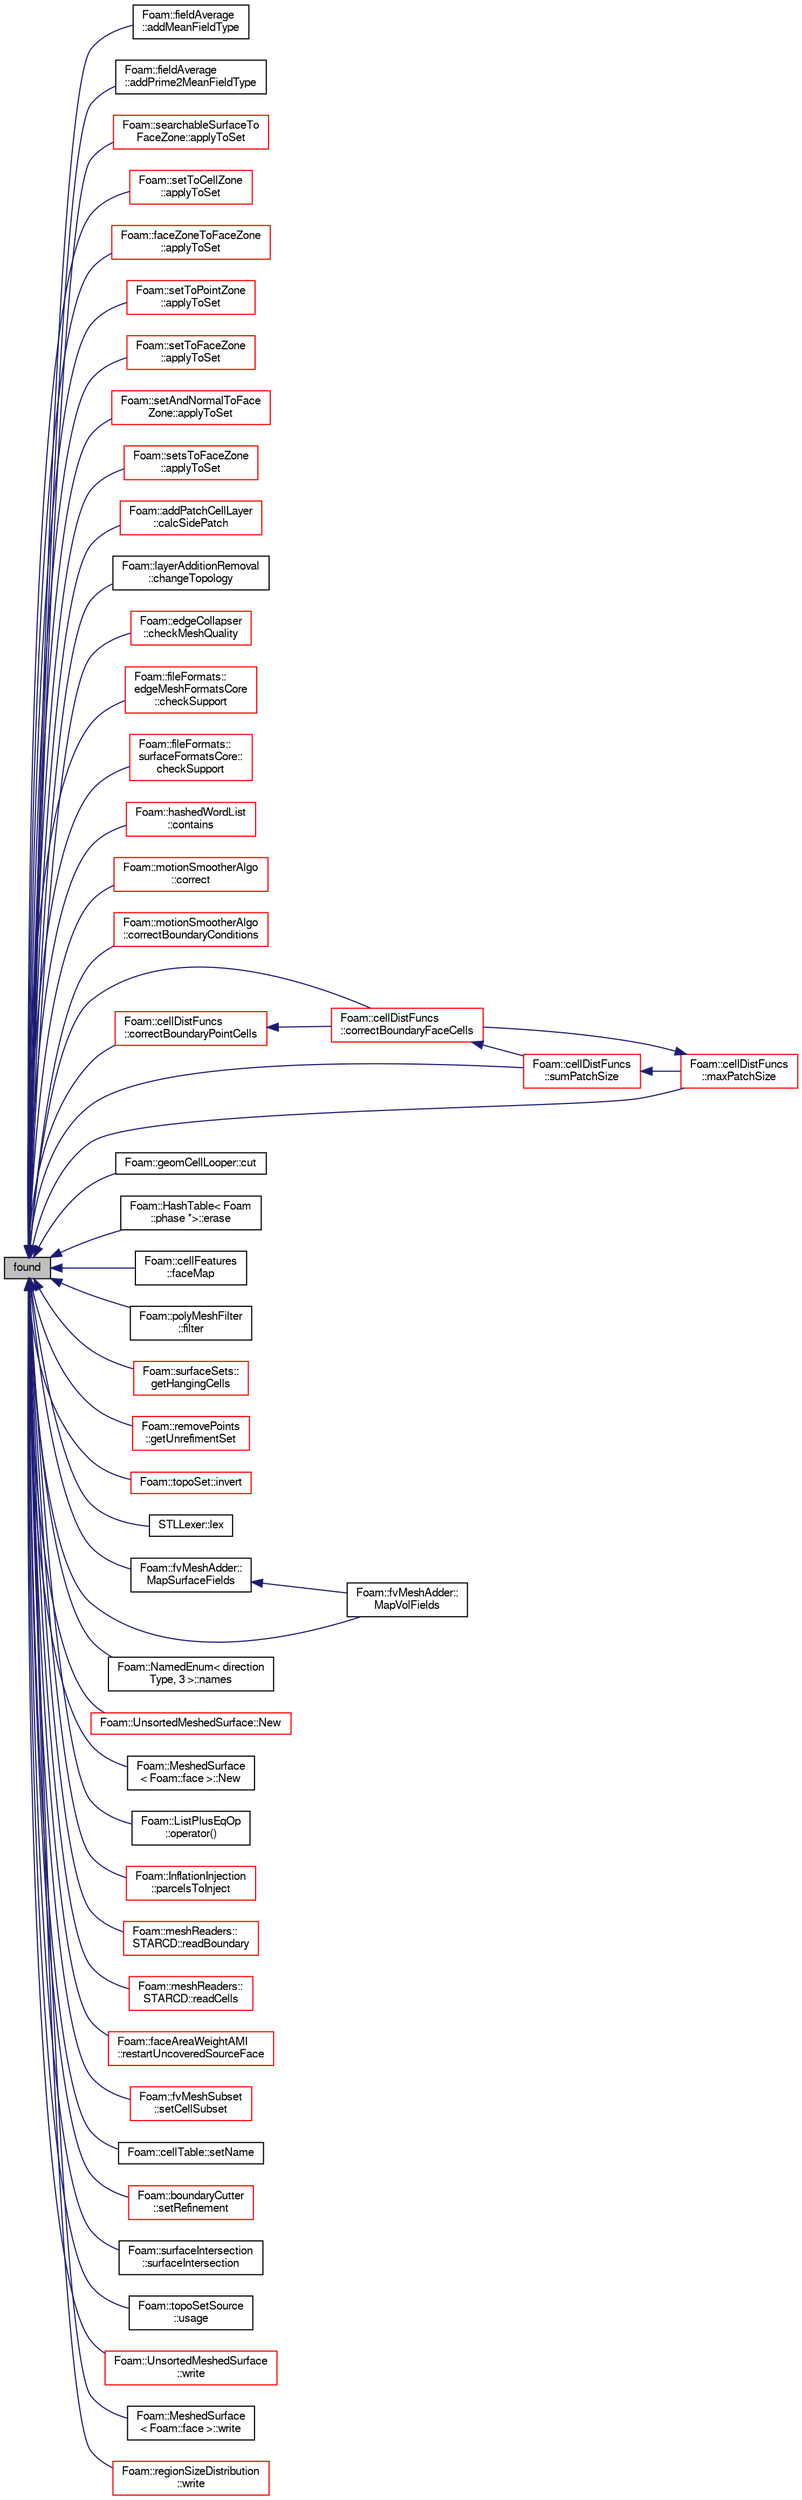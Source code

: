 digraph "found"
{
  bgcolor="transparent";
  edge [fontname="FreeSans",fontsize="10",labelfontname="FreeSans",labelfontsize="10"];
  node [fontname="FreeSans",fontsize="10",shape=record];
  rankdir="LR";
  Node562 [label="found",height=0.2,width=0.4,color="black", fillcolor="grey75", style="filled", fontcolor="black"];
  Node562 -> Node563 [dir="back",color="midnightblue",fontsize="10",style="solid",fontname="FreeSans"];
  Node563 [label="Foam::fieldAverage\l::addMeanFieldType",height=0.2,width=0.4,color="black",URL="$a28706.html#a7db677ab6b4a94ae86c52cd30842e67e",tooltip="Add mean average field to database. "];
  Node562 -> Node564 [dir="back",color="midnightblue",fontsize="10",style="solid",fontname="FreeSans"];
  Node564 [label="Foam::fieldAverage\l::addPrime2MeanFieldType",height=0.2,width=0.4,color="black",URL="$a28706.html#a8c94249fbeb052e0e633dadea6ced190",tooltip="Add prime-squared average field to database. "];
  Node562 -> Node565 [dir="back",color="midnightblue",fontsize="10",style="solid",fontname="FreeSans"];
  Node565 [label="Foam::searchableSurfaceTo\lFaceZone::applyToSet",height=0.2,width=0.4,color="red",URL="$a25386.html#a2d6074569c50892cef0d0f02422c89d1"];
  Node562 -> Node568 [dir="back",color="midnightblue",fontsize="10",style="solid",fontname="FreeSans"];
  Node568 [label="Foam::setToCellZone\l::applyToSet",height=0.2,width=0.4,color="red",URL="$a25338.html#a2d6074569c50892cef0d0f02422c89d1"];
  Node562 -> Node571 [dir="back",color="midnightblue",fontsize="10",style="solid",fontname="FreeSans"];
  Node571 [label="Foam::faceZoneToFaceZone\l::applyToSet",height=0.2,width=0.4,color="red",URL="$a25382.html#a2d6074569c50892cef0d0f02422c89d1"];
  Node562 -> Node574 [dir="back",color="midnightblue",fontsize="10",style="solid",fontname="FreeSans"];
  Node574 [label="Foam::setToPointZone\l::applyToSet",height=0.2,width=0.4,color="red",URL="$a25434.html#a2d6074569c50892cef0d0f02422c89d1"];
  Node562 -> Node577 [dir="back",color="midnightblue",fontsize="10",style="solid",fontname="FreeSans"];
  Node577 [label="Foam::setToFaceZone\l::applyToSet",height=0.2,width=0.4,color="red",URL="$a25398.html#a2d6074569c50892cef0d0f02422c89d1"];
  Node562 -> Node580 [dir="back",color="midnightblue",fontsize="10",style="solid",fontname="FreeSans"];
  Node580 [label="Foam::setAndNormalToFace\lZone::applyToSet",height=0.2,width=0.4,color="red",URL="$a25390.html#a2d6074569c50892cef0d0f02422c89d1"];
  Node562 -> Node583 [dir="back",color="midnightblue",fontsize="10",style="solid",fontname="FreeSans"];
  Node583 [label="Foam::setsToFaceZone\l::applyToSet",height=0.2,width=0.4,color="red",URL="$a25394.html#a2d6074569c50892cef0d0f02422c89d1"];
  Node562 -> Node586 [dir="back",color="midnightblue",fontsize="10",style="solid",fontname="FreeSans"];
  Node586 [label="Foam::addPatchCellLayer\l::calcSidePatch",height=0.2,width=0.4,color="red",URL="$a21626.html#a25346f181e6f56df9a1839ff94eea581",tooltip="Boundary edges get extruded into boundary faces. Determine patch. "];
  Node562 -> Node594 [dir="back",color="midnightblue",fontsize="10",style="solid",fontname="FreeSans"];
  Node594 [label="Foam::layerAdditionRemoval\l::changeTopology",height=0.2,width=0.4,color="black",URL="$a21462.html#a837dedbb253fe1b4140e2fc1112e95e9",tooltip="Check for topology change. "];
  Node562 -> Node595 [dir="back",color="midnightblue",fontsize="10",style="solid",fontname="FreeSans"];
  Node595 [label="Foam::edgeCollapser\l::checkMeshQuality",height=0.2,width=0.4,color="red",URL="$a21642.html#a05c592dbdbe3fcc0728c2595750b5982",tooltip="Check mesh and mark points on faces in error. "];
  Node562 -> Node599 [dir="back",color="midnightblue",fontsize="10",style="solid",fontname="FreeSans"];
  Node599 [label="Foam::fileFormats::\ledgeMeshFormatsCore\l::checkSupport",height=0.2,width=0.4,color="red",URL="$a21762.html#adc9c27fa793257f88a57c1a24e3a7dfd"];
  Node562 -> Node603 [dir="back",color="midnightblue",fontsize="10",style="solid",fontname="FreeSans"];
  Node603 [label="Foam::fileFormats::\lsurfaceFormatsCore::\lcheckSupport",height=0.2,width=0.4,color="red",URL="$a29654.html#adc9c27fa793257f88a57c1a24e3a7dfd"];
  Node562 -> Node607 [dir="back",color="midnightblue",fontsize="10",style="solid",fontname="FreeSans"];
  Node607 [label="Foam::hashedWordList\l::contains",height=0.2,width=0.4,color="red",URL="$a28242.html#a090be6ca18eaf98b1ff50b8af857270f",tooltip="Does the list contain the specified name. "];
  Node562 -> Node647 [dir="back",color="midnightblue",fontsize="10",style="solid",fontname="FreeSans"];
  Node647 [label="Foam::motionSmootherAlgo\l::correct",height=0.2,width=0.4,color="red",URL="$a21550.html#a3ae44b28050c3aa494c1d8e18cf618c1",tooltip="Take over existing mesh position. "];
  Node562 -> Node660 [dir="back",color="midnightblue",fontsize="10",style="solid",fontname="FreeSans"];
  Node660 [label="Foam::motionSmootherAlgo\l::correctBoundaryConditions",height=0.2,width=0.4,color="red",URL="$a21550.html#ad66a47297ee6c37c7c84b8743c5441ea",tooltip="Special correctBoundaryConditions which evaluates fixedValue. "];
  Node562 -> Node664 [dir="back",color="midnightblue",fontsize="10",style="solid",fontname="FreeSans"];
  Node664 [label="Foam::cellDistFuncs\l::correctBoundaryFaceCells",height=0.2,width=0.4,color="red",URL="$a24958.html#a41c7905c77a33266536507702e329e13",tooltip="Correct all cells connected to boundary (via face). Sets values in. "];
  Node664 -> Node673 [dir="back",color="midnightblue",fontsize="10",style="solid",fontname="FreeSans"];
  Node673 [label="Foam::cellDistFuncs\l::sumPatchSize",height=0.2,width=0.4,color="red",URL="$a24958.html#a1368fbba0d932ccedb4b2a8e41b9791c",tooltip="Sum of patch sizes (out of supplied subset of patches). "];
  Node673 -> Node670 [dir="back",color="midnightblue",fontsize="10",style="solid",fontname="FreeSans"];
  Node670 [label="Foam::cellDistFuncs\l::maxPatchSize",height=0.2,width=0.4,color="red",URL="$a24958.html#a0161218fe2eda8d48db7b5b5091c974f",tooltip="Size of largest patch (out of supplied subset of patches) "];
  Node670 -> Node664 [dir="back",color="midnightblue",fontsize="10",style="solid",fontname="FreeSans"];
  Node562 -> Node668 [dir="back",color="midnightblue",fontsize="10",style="solid",fontname="FreeSans"];
  Node668 [label="Foam::cellDistFuncs\l::correctBoundaryPointCells",height=0.2,width=0.4,color="red",URL="$a24958.html#ae4ed6e24a4dba014836260aece8f8ead",tooltip="Correct all cells connected to wall (via point). Sets values in. "];
  Node668 -> Node664 [dir="back",color="midnightblue",fontsize="10",style="solid",fontname="FreeSans"];
  Node562 -> Node674 [dir="back",color="midnightblue",fontsize="10",style="solid",fontname="FreeSans"];
  Node674 [label="Foam::geomCellLooper::cut",height=0.2,width=0.4,color="black",URL="$a21474.html#a993c7c95766fcf44b50607ec8701d577",tooltip="Same but now also base point of cut provided (instead of always. "];
  Node562 -> Node675 [dir="back",color="midnightblue",fontsize="10",style="solid",fontname="FreeSans"];
  Node675 [label="Foam::HashTable\< Foam\l::phase *\>::erase",height=0.2,width=0.4,color="black",URL="$a25702.html#a3444d45916d6bb0e21b2b8d969183329"];
  Node562 -> Node676 [dir="back",color="midnightblue",fontsize="10",style="solid",fontname="FreeSans"];
  Node676 [label="Foam::cellFeatures\l::faceMap",height=0.2,width=0.4,color="black",URL="$a24978.html#a5fba4fc849474bc2b292dec8a1d630dc",tooltip="New to old faceMap. Guaranteed to be shrunk. "];
  Node562 -> Node677 [dir="back",color="midnightblue",fontsize="10",style="solid",fontname="FreeSans"];
  Node677 [label="Foam::polyMeshFilter\l::filter",height=0.2,width=0.4,color="black",URL="$a21598.html#affe97b99041b1eddbb84464aff9f560d",tooltip="Filter all faces that are in the face set. "];
  Node562 -> Node678 [dir="back",color="midnightblue",fontsize="10",style="solid",fontname="FreeSans"];
  Node678 [label="Foam::surfaceSets::\lgetHangingCells",height=0.2,width=0.4,color="red",URL="$a25478.html#a132f4892a58ea8f9478b78c38c9747d7",tooltip="Get cells using points on &#39;outside&#39; only. "];
  Node562 -> Node680 [dir="back",color="midnightblue",fontsize="10",style="solid",fontname="FreeSans"];
  Node680 [label="Foam::removePoints\l::getUnrefimentSet",height=0.2,width=0.4,color="red",URL="$a21722.html#afdfc17d52782dd8fc76db118ce9c74e0",tooltip="Given set of faces to restore calculates a consistent set of. "];
  Node562 -> Node686 [dir="back",color="midnightblue",fontsize="10",style="solid",fontname="FreeSans"];
  Node686 [label="Foam::topoSet::invert",height=0.2,width=0.4,color="red",URL="$a25462.html#a35fb7dbde3f7be406451bf0a8eb57d2e",tooltip="Invert contents. (insert all members 0..maxLen-1 which were not in. "];
  Node562 -> Node688 [dir="back",color="midnightblue",fontsize="10",style="solid",fontname="FreeSans"];
  Node688 [label="STLLexer::lex",height=0.2,width=0.4,color="black",URL="$a30554.html#a9f1ef5611aceec492693861ea0d7d58e",tooltip="The lexer function itself. "];
  Node562 -> Node689 [dir="back",color="midnightblue",fontsize="10",style="solid",fontname="FreeSans"];
  Node689 [label="Foam::fvMeshAdder::\lMapSurfaceFields",height=0.2,width=0.4,color="black",URL="$a21450.html#ac922e4c0c5c9f6ad9cca372ef61c0da5",tooltip="Map all surfaceFields of Type. "];
  Node689 -> Node690 [dir="back",color="midnightblue",fontsize="10",style="solid",fontname="FreeSans"];
  Node690 [label="Foam::fvMeshAdder::\lMapVolFields",height=0.2,width=0.4,color="black",URL="$a21450.html#a46a9dc762edc65a8de2d5f8e47dca058",tooltip="Map all volFields of Type. "];
  Node562 -> Node690 [dir="back",color="midnightblue",fontsize="10",style="solid",fontname="FreeSans"];
  Node562 -> Node670 [dir="back",color="midnightblue",fontsize="10",style="solid",fontname="FreeSans"];
  Node562 -> Node691 [dir="back",color="midnightblue",fontsize="10",style="solid",fontname="FreeSans"];
  Node691 [label="Foam::NamedEnum\< direction\lType, 3 \>::names",height=0.2,width=0.4,color="black",URL="$a25998.html#a7350da3a0edd92cd11e6c479c9967dc8"];
  Node562 -> Node692 [dir="back",color="midnightblue",fontsize="10",style="solid",fontname="FreeSans"];
  Node692 [label="Foam::UnsortedMeshedSurface::New",height=0.2,width=0.4,color="red",URL="$a29574.html#a0d107d720a05dc2039013b162e3571a6",tooltip="Select constructed from filename (explicit extension) "];
  Node562 -> Node700 [dir="back",color="midnightblue",fontsize="10",style="solid",fontname="FreeSans"];
  Node700 [label="Foam::MeshedSurface\l\< Foam::face \>::New",height=0.2,width=0.4,color="black",URL="$a29566.html#ac060d7da1f1fc950f8c3cc70c621bbc3",tooltip="Select constructed from filename (explicit extension) "];
  Node562 -> Node701 [dir="back",color="midnightblue",fontsize="10",style="solid",fontname="FreeSans"];
  Node701 [label="Foam::ListPlusEqOp\l::operator()",height=0.2,width=0.4,color="black",URL="$a28762.html#a33f59e84c60f75110e784d87fe239ad9"];
  Node562 -> Node702 [dir="back",color="midnightblue",fontsize="10",style="solid",fontname="FreeSans"];
  Node702 [label="Foam::InflationInjection\l::parcelsToInject",height=0.2,width=0.4,color="red",URL="$a24070.html#a4c4730db6620caeb697dfb15e7ed265a",tooltip="Number of parcels to introduce relative to SOI. "];
  Node562 -> Node705 [dir="back",color="midnightblue",fontsize="10",style="solid",fontname="FreeSans"];
  Node705 [label="Foam::meshReaders::\lSTARCD::readBoundary",height=0.2,width=0.4,color="red",URL="$a21334.html#aaa5ec51e2b805018e53dda083fdaf762",tooltip="Read boundary (cell/face) definitions. "];
  Node562 -> Node707 [dir="back",color="midnightblue",fontsize="10",style="solid",fontname="FreeSans"];
  Node707 [label="Foam::meshReaders::\lSTARCD::readCells",height=0.2,width=0.4,color="red",URL="$a21334.html#ac92ac489841efbc9ad374e345bdb2cc2",tooltip="Read cell connectivities from file. "];
  Node562 -> Node708 [dir="back",color="midnightblue",fontsize="10",style="solid",fontname="FreeSans"];
  Node708 [label="Foam::faceAreaWeightAMI\l::restartUncoveredSourceFace",height=0.2,width=0.4,color="red",URL="$a24878.html#ab8d201787596bb305b4f7fa6b0042fec",tooltip="Attempt to re-evaluate source faces that have not been included. "];
  Node562 -> Node713 [dir="back",color="midnightblue",fontsize="10",style="solid",fontname="FreeSans"];
  Node713 [label="Foam::fvMeshSubset\l::setCellSubset",height=0.2,width=0.4,color="red",URL="$a22790.html#a7007bf1daafcf75caa93fdb67143236e",tooltip="Set the subset. Create \"oldInternalFaces\" patch for exposed. "];
  Node562 -> Node715 [dir="back",color="midnightblue",fontsize="10",style="solid",fontname="FreeSans"];
  Node715 [label="Foam::cellTable::setName",height=0.2,width=0.4,color="black",URL="$a21342.html#a5fcf233734543b6d5859d9e23ba94755",tooltip="Assign default name if not already set. "];
  Node562 -> Node716 [dir="back",color="midnightblue",fontsize="10",style="solid",fontname="FreeSans"];
  Node716 [label="Foam::boundaryCutter\l::setRefinement",height=0.2,width=0.4,color="red",URL="$a21498.html#ae6930353f029f71d7726d9992c9538f9",tooltip="Do actual cutting with cut description. Inserts mesh changes. "];
  Node562 -> Node673 [dir="back",color="midnightblue",fontsize="10",style="solid",fontname="FreeSans"];
  Node562 -> Node718 [dir="back",color="midnightblue",fontsize="10",style="solid",fontname="FreeSans"];
  Node718 [label="Foam::surfaceIntersection\l::surfaceIntersection",height=0.2,width=0.4,color="black",URL="$a25502.html#a18e6a04334661f9c57af4d5b5b702b68",tooltip="Construct from precalculated intersection information. "];
  Node562 -> Node719 [dir="back",color="midnightblue",fontsize="10",style="solid",fontname="FreeSans"];
  Node719 [label="Foam::topoSetSource\l::usage",height=0.2,width=0.4,color="black",URL="$a25466.html#afe8d1d5400c763d032890a2746ffdbf8"];
  Node562 -> Node720 [dir="back",color="midnightblue",fontsize="10",style="solid",fontname="FreeSans"];
  Node720 [label="Foam::UnsortedMeshedSurface\l::write",height=0.2,width=0.4,color="red",URL="$a29574.html#a8eea7f3ea6f24bb7a37ee7ef16a1ad10",tooltip="Write to file. "];
  Node562 -> Node726 [dir="back",color="midnightblue",fontsize="10",style="solid",fontname="FreeSans"];
  Node726 [label="Foam::MeshedSurface\l\< Foam::face \>::write",height=0.2,width=0.4,color="black",URL="$a29566.html#ab71924a9723cd4ecad89b737a66a39e8",tooltip="Write to file. "];
  Node562 -> Node727 [dir="back",color="midnightblue",fontsize="10",style="solid",fontname="FreeSans"];
  Node727 [label="Foam::regionSizeDistribution\l::write",height=0.2,width=0.4,color="red",URL="$a28766.html#aac759501cf6c7895a70eecbef0226ae1",tooltip="Calculate the regionSizeDistribution and write. "];
}
